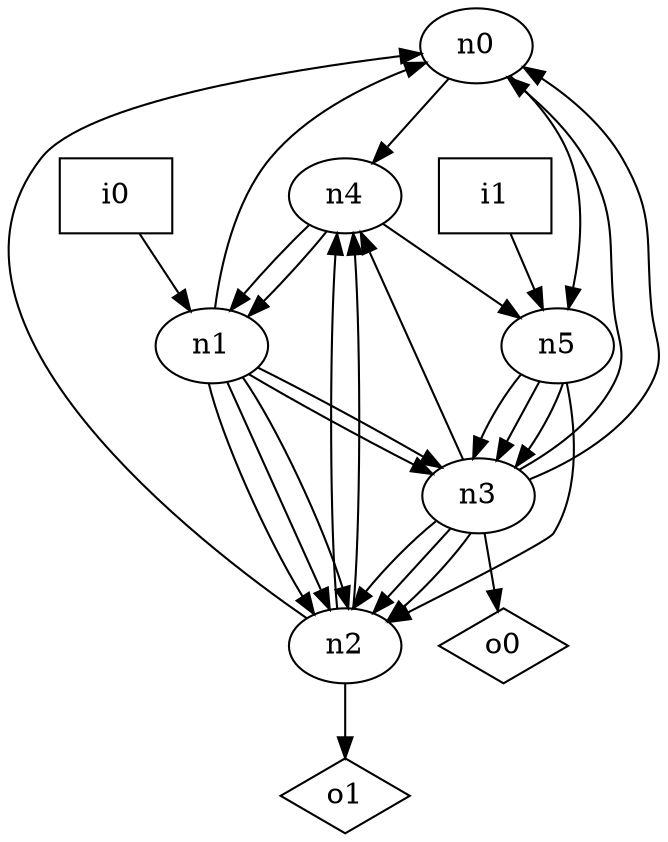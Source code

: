 digraph G {
n0 [label="n0"];
n1 [label="n1"];
n2 [label="n2"];
n3 [label="n3"];
n4 [label="n4"];
n5 [label="n5"];
n6 [label="i0",shape="box"];
n7 [label="i1",shape="box"];
n8 [label="o0",shape="diamond"];
n9 [label="o1",shape="diamond"];
n0 -> n4
n0 -> n5
n1 -> n0
n1 -> n2
n1 -> n2
n1 -> n2
n1 -> n3
n1 -> n3
n2 -> n0
n2 -> n4
n2 -> n4
n2 -> n9
n3 -> n0
n3 -> n0
n3 -> n2
n3 -> n2
n3 -> n2
n3 -> n4
n3 -> n8
n4 -> n1
n4 -> n1
n4 -> n5
n5 -> n2
n5 -> n3
n5 -> n3
n5 -> n3
n6 -> n1
n7 -> n5
}
